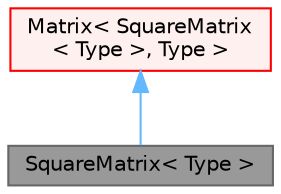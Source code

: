 digraph "SquareMatrix&lt; Type &gt;"
{
 // LATEX_PDF_SIZE
  bgcolor="transparent";
  edge [fontname=Helvetica,fontsize=10,labelfontname=Helvetica,labelfontsize=10];
  node [fontname=Helvetica,fontsize=10,shape=box,height=0.2,width=0.4];
  Node1 [id="Node000001",label="SquareMatrix\< Type \>",height=0.2,width=0.4,color="gray40", fillcolor="grey60", style="filled", fontcolor="black",tooltip="A templated (N x N) square matrix of objects of <Type>, containing N*N elements, derived from Matrix."];
  Node2 -> Node1 [id="edge1_Node000001_Node000002",dir="back",color="steelblue1",style="solid",tooltip=" "];
  Node2 [id="Node000002",label="Matrix\< SquareMatrix\l\< Type \>, Type \>",height=0.2,width=0.4,color="red", fillcolor="#FFF0F0", style="filled",URL="$classFoam_1_1Matrix.html",tooltip=" "];
}
